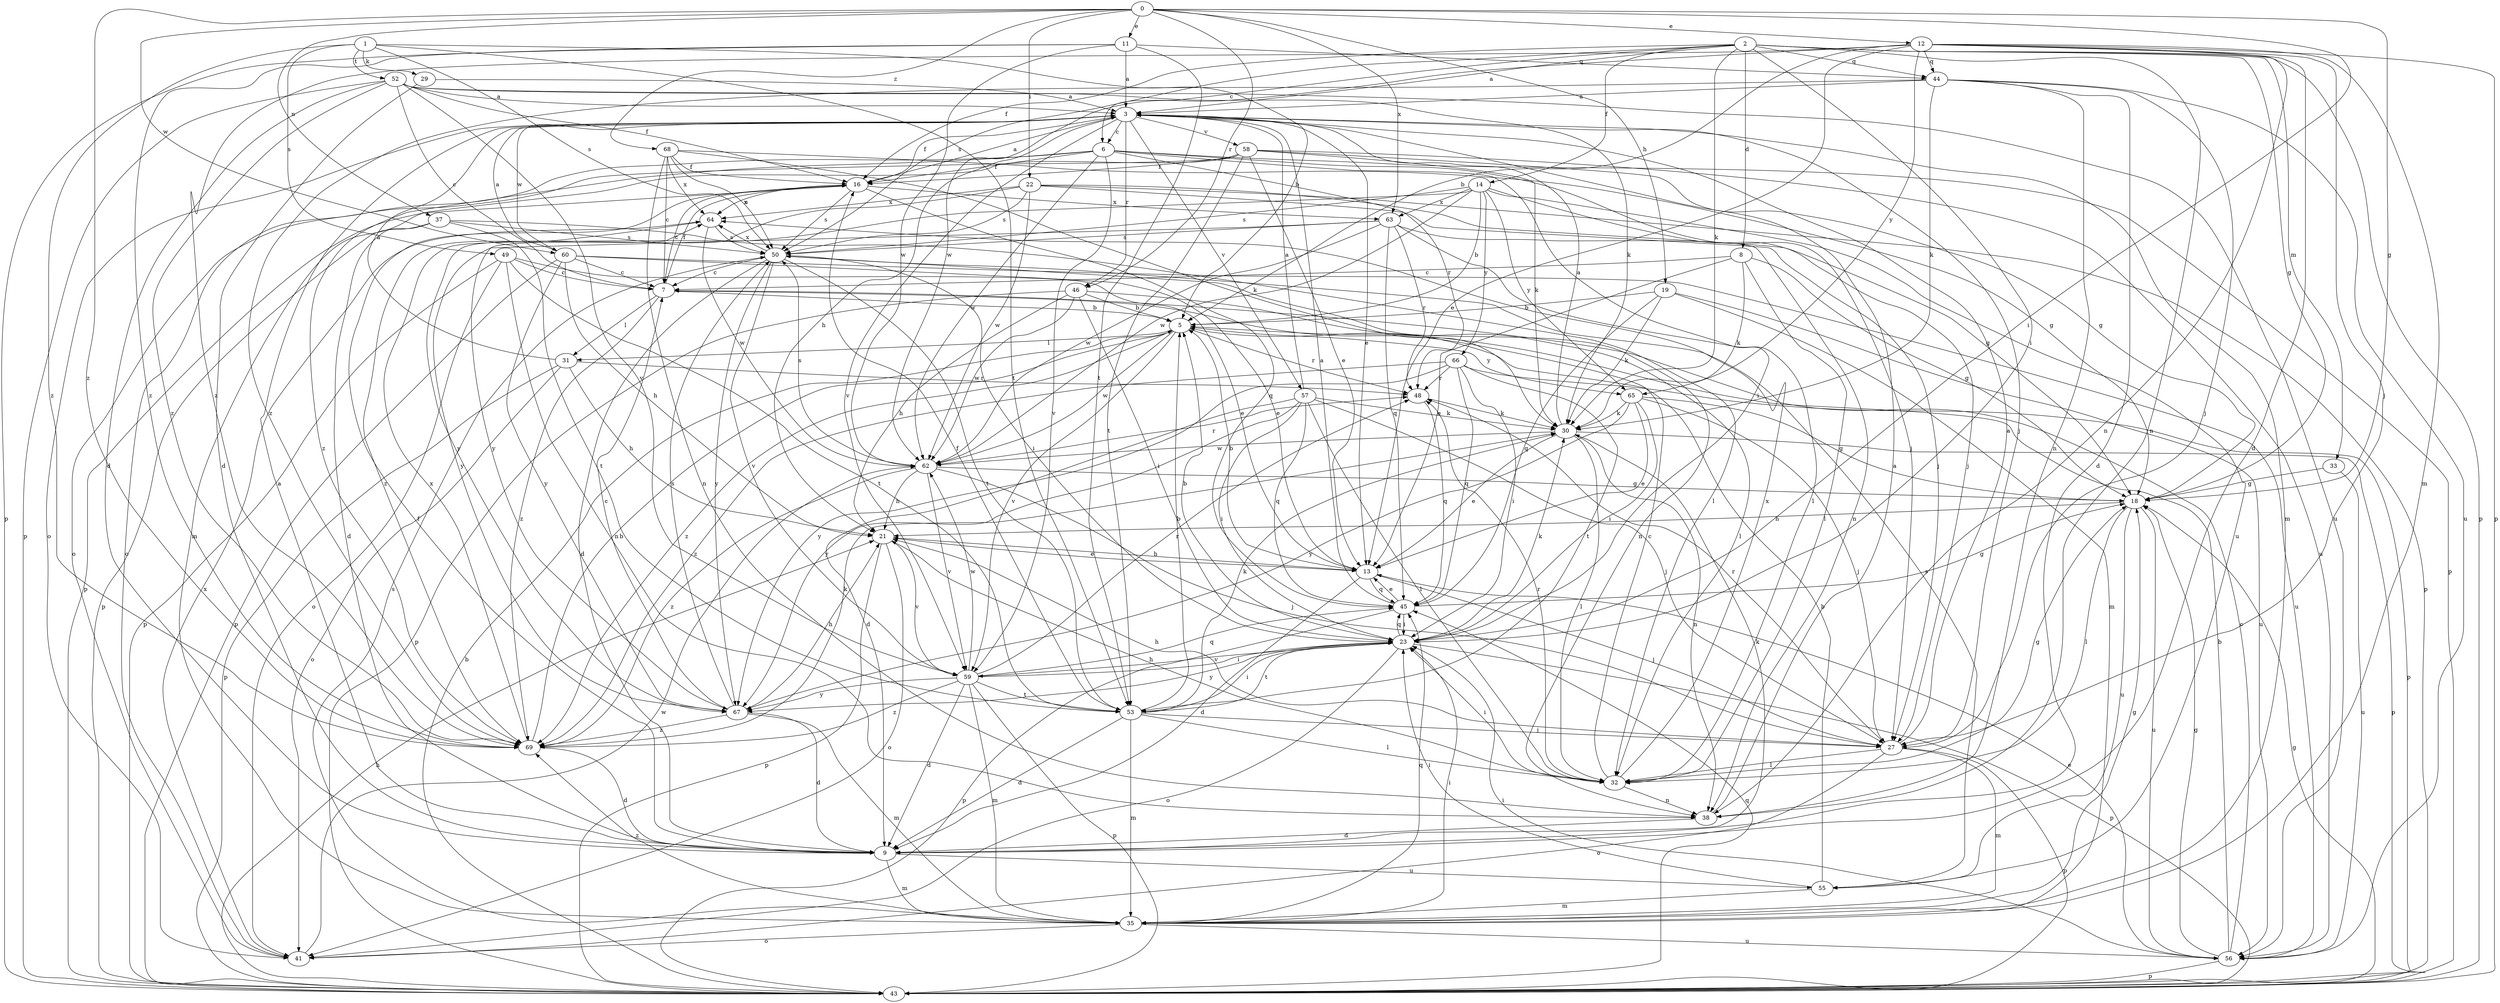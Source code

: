strict digraph  {
0;
1;
2;
3;
5;
6;
7;
8;
9;
11;
12;
13;
14;
16;
18;
19;
21;
22;
23;
27;
29;
30;
31;
32;
33;
35;
37;
38;
41;
43;
44;
45;
46;
48;
49;
50;
52;
53;
55;
56;
57;
58;
59;
60;
62;
63;
64;
65;
66;
67;
68;
69;
0 -> 11  [label=e];
0 -> 12  [label=e];
0 -> 18  [label=g];
0 -> 19  [label=h];
0 -> 22  [label=i];
0 -> 23  [label=i];
0 -> 37  [label=n];
0 -> 46  [label=r];
0 -> 60  [label=w];
0 -> 63  [label=x];
0 -> 68  [label=z];
0 -> 69  [label=z];
1 -> 5  [label=b];
1 -> 29  [label=k];
1 -> 49  [label=s];
1 -> 50  [label=s];
1 -> 52  [label=t];
1 -> 53  [label=t];
1 -> 69  [label=z];
2 -> 3  [label=a];
2 -> 6  [label=c];
2 -> 8  [label=d];
2 -> 14  [label=f];
2 -> 16  [label=f];
2 -> 18  [label=g];
2 -> 23  [label=i];
2 -> 30  [label=k];
2 -> 33  [label=m];
2 -> 38  [label=n];
2 -> 43  [label=p];
2 -> 44  [label=q];
2 -> 50  [label=s];
3 -> 6  [label=c];
3 -> 13  [label=e];
3 -> 16  [label=f];
3 -> 21  [label=h];
3 -> 27  [label=j];
3 -> 35  [label=m];
3 -> 41  [label=o];
3 -> 46  [label=r];
3 -> 57  [label=v];
3 -> 58  [label=v];
3 -> 59  [label=v];
3 -> 60  [label=w];
5 -> 31  [label=l];
5 -> 48  [label=r];
5 -> 59  [label=v];
5 -> 62  [label=w];
5 -> 65  [label=y];
5 -> 69  [label=z];
6 -> 16  [label=f];
6 -> 23  [label=i];
6 -> 27  [label=j];
6 -> 41  [label=o];
6 -> 43  [label=p];
6 -> 48  [label=r];
6 -> 59  [label=v];
6 -> 62  [label=w];
6 -> 69  [label=z];
7 -> 5  [label=b];
7 -> 16  [label=f];
7 -> 31  [label=l];
7 -> 69  [label=z];
8 -> 7  [label=c];
8 -> 13  [label=e];
8 -> 18  [label=g];
8 -> 30  [label=k];
8 -> 32  [label=l];
9 -> 3  [label=a];
9 -> 16  [label=f];
9 -> 30  [label=k];
9 -> 35  [label=m];
9 -> 55  [label=u];
11 -> 3  [label=a];
11 -> 43  [label=p];
11 -> 44  [label=q];
11 -> 53  [label=t];
11 -> 62  [label=w];
11 -> 69  [label=z];
12 -> 5  [label=b];
12 -> 9  [label=d];
12 -> 13  [label=e];
12 -> 27  [label=j];
12 -> 35  [label=m];
12 -> 38  [label=n];
12 -> 43  [label=p];
12 -> 44  [label=q];
12 -> 62  [label=w];
12 -> 65  [label=y];
12 -> 69  [label=z];
13 -> 5  [label=b];
13 -> 9  [label=d];
13 -> 21  [label=h];
13 -> 27  [label=j];
13 -> 45  [label=q];
14 -> 5  [label=b];
14 -> 27  [label=j];
14 -> 50  [label=s];
14 -> 55  [label=u];
14 -> 62  [label=w];
14 -> 63  [label=x];
14 -> 65  [label=y];
14 -> 66  [label=y];
14 -> 67  [label=y];
16 -> 3  [label=a];
16 -> 7  [label=c];
16 -> 43  [label=p];
16 -> 45  [label=q];
16 -> 50  [label=s];
16 -> 63  [label=x];
16 -> 64  [label=x];
18 -> 21  [label=h];
18 -> 32  [label=l];
18 -> 55  [label=u];
18 -> 56  [label=u];
19 -> 5  [label=b];
19 -> 30  [label=k];
19 -> 35  [label=m];
19 -> 45  [label=q];
19 -> 56  [label=u];
21 -> 13  [label=e];
21 -> 41  [label=o];
21 -> 43  [label=p];
21 -> 59  [label=v];
22 -> 18  [label=g];
22 -> 27  [label=j];
22 -> 43  [label=p];
22 -> 50  [label=s];
22 -> 62  [label=w];
22 -> 64  [label=x];
22 -> 67  [label=y];
23 -> 5  [label=b];
23 -> 30  [label=k];
23 -> 41  [label=o];
23 -> 43  [label=p];
23 -> 45  [label=q];
23 -> 53  [label=t];
23 -> 59  [label=v];
23 -> 67  [label=y];
27 -> 3  [label=a];
27 -> 21  [label=h];
27 -> 32  [label=l];
27 -> 35  [label=m];
27 -> 41  [label=o];
27 -> 43  [label=p];
27 -> 48  [label=r];
29 -> 3  [label=a];
29 -> 9  [label=d];
30 -> 3  [label=a];
30 -> 13  [label=e];
30 -> 32  [label=l];
30 -> 38  [label=n];
30 -> 43  [label=p];
30 -> 62  [label=w];
31 -> 3  [label=a];
31 -> 21  [label=h];
31 -> 41  [label=o];
31 -> 43  [label=p];
31 -> 48  [label=r];
32 -> 7  [label=c];
32 -> 18  [label=g];
32 -> 21  [label=h];
32 -> 23  [label=i];
32 -> 38  [label=n];
32 -> 48  [label=r];
32 -> 64  [label=x];
33 -> 18  [label=g];
33 -> 56  [label=u];
35 -> 18  [label=g];
35 -> 23  [label=i];
35 -> 41  [label=o];
35 -> 45  [label=q];
35 -> 50  [label=s];
35 -> 56  [label=u];
35 -> 69  [label=z];
37 -> 9  [label=d];
37 -> 32  [label=l];
37 -> 43  [label=p];
37 -> 50  [label=s];
37 -> 53  [label=t];
38 -> 3  [label=a];
38 -> 9  [label=d];
41 -> 62  [label=w];
41 -> 64  [label=x];
43 -> 5  [label=b];
43 -> 18  [label=g];
43 -> 21  [label=h];
43 -> 45  [label=q];
44 -> 3  [label=a];
44 -> 9  [label=d];
44 -> 27  [label=j];
44 -> 30  [label=k];
44 -> 38  [label=n];
44 -> 56  [label=u];
44 -> 69  [label=z];
45 -> 3  [label=a];
45 -> 13  [label=e];
45 -> 18  [label=g];
45 -> 23  [label=i];
45 -> 43  [label=p];
46 -> 5  [label=b];
46 -> 21  [label=h];
46 -> 23  [label=i];
46 -> 32  [label=l];
46 -> 43  [label=p];
46 -> 62  [label=w];
48 -> 30  [label=k];
48 -> 45  [label=q];
49 -> 7  [label=c];
49 -> 13  [label=e];
49 -> 38  [label=n];
49 -> 41  [label=o];
49 -> 43  [label=p];
49 -> 53  [label=t];
50 -> 7  [label=c];
50 -> 9  [label=d];
50 -> 23  [label=i];
50 -> 38  [label=n];
50 -> 53  [label=t];
50 -> 59  [label=v];
50 -> 64  [label=x];
50 -> 67  [label=y];
52 -> 3  [label=a];
52 -> 7  [label=c];
52 -> 9  [label=d];
52 -> 16  [label=f];
52 -> 30  [label=k];
52 -> 43  [label=p];
52 -> 56  [label=u];
52 -> 59  [label=v];
52 -> 69  [label=z];
53 -> 5  [label=b];
53 -> 9  [label=d];
53 -> 16  [label=f];
53 -> 23  [label=i];
53 -> 27  [label=j];
53 -> 30  [label=k];
53 -> 32  [label=l];
53 -> 35  [label=m];
55 -> 5  [label=b];
55 -> 23  [label=i];
55 -> 35  [label=m];
55 -> 50  [label=s];
56 -> 5  [label=b];
56 -> 7  [label=c];
56 -> 13  [label=e];
56 -> 18  [label=g];
56 -> 23  [label=i];
56 -> 43  [label=p];
57 -> 3  [label=a];
57 -> 9  [label=d];
57 -> 23  [label=i];
57 -> 27  [label=j];
57 -> 30  [label=k];
57 -> 32  [label=l];
57 -> 45  [label=q];
57 -> 67  [label=y];
58 -> 13  [label=e];
58 -> 16  [label=f];
58 -> 18  [label=g];
58 -> 30  [label=k];
58 -> 35  [label=m];
58 -> 41  [label=o];
58 -> 53  [label=t];
58 -> 56  [label=u];
59 -> 9  [label=d];
59 -> 23  [label=i];
59 -> 35  [label=m];
59 -> 43  [label=p];
59 -> 45  [label=q];
59 -> 48  [label=r];
59 -> 53  [label=t];
59 -> 62  [label=w];
59 -> 67  [label=y];
59 -> 69  [label=z];
60 -> 3  [label=a];
60 -> 7  [label=c];
60 -> 13  [label=e];
60 -> 21  [label=h];
60 -> 43  [label=p];
60 -> 56  [label=u];
60 -> 67  [label=y];
62 -> 18  [label=g];
62 -> 21  [label=h];
62 -> 27  [label=j];
62 -> 48  [label=r];
62 -> 50  [label=s];
62 -> 59  [label=v];
62 -> 69  [label=z];
63 -> 32  [label=l];
63 -> 38  [label=n];
63 -> 45  [label=q];
63 -> 48  [label=r];
63 -> 50  [label=s];
63 -> 62  [label=w];
63 -> 67  [label=y];
64 -> 50  [label=s];
64 -> 62  [label=w];
64 -> 69  [label=z];
65 -> 13  [label=e];
65 -> 18  [label=g];
65 -> 23  [label=i];
65 -> 27  [label=j];
65 -> 30  [label=k];
65 -> 67  [label=y];
66 -> 23  [label=i];
66 -> 43  [label=p];
66 -> 45  [label=q];
66 -> 48  [label=r];
66 -> 53  [label=t];
66 -> 67  [label=y];
66 -> 69  [label=z];
67 -> 7  [label=c];
67 -> 9  [label=d];
67 -> 21  [label=h];
67 -> 35  [label=m];
67 -> 50  [label=s];
67 -> 69  [label=z];
68 -> 7  [label=c];
68 -> 16  [label=f];
68 -> 18  [label=g];
68 -> 30  [label=k];
68 -> 38  [label=n];
68 -> 50  [label=s];
68 -> 64  [label=x];
69 -> 5  [label=b];
69 -> 9  [label=d];
69 -> 30  [label=k];
69 -> 64  [label=x];
}
